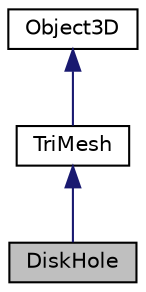 digraph "DiskHole"
{
  edge [fontname="Helvetica",fontsize="10",labelfontname="Helvetica",labelfontsize="10"];
  node [fontname="Helvetica",fontsize="10",shape=record];
  Node1 [label="DiskHole",height=0.2,width=0.4,color="black", fillcolor="grey75", style="filled", fontcolor="black"];
  Node2 -> Node1 [dir="back",color="midnightblue",fontsize="10",style="solid",fontname="Helvetica"];
  Node2 [label="TriMesh",height=0.2,width=0.4,color="black", fillcolor="white", style="filled",URL="$classTriMesh.html"];
  Node3 -> Node2 [dir="back",color="midnightblue",fontsize="10",style="solid",fontname="Helvetica"];
  Node3 [label="Object3D",height=0.2,width=0.4,color="black", fillcolor="white", style="filled",URL="$classObject3D.html"];
}
